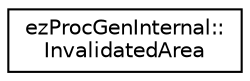 digraph "Graphical Class Hierarchy"
{
 // LATEX_PDF_SIZE
  edge [fontname="Helvetica",fontsize="10",labelfontname="Helvetica",labelfontsize="10"];
  node [fontname="Helvetica",fontsize="10",shape=record];
  rankdir="LR";
  Node0 [label="ezProcGenInternal::\lInvalidatedArea",height=0.2,width=0.4,color="black", fillcolor="white", style="filled",URL="$d0/d7b/structez_proc_gen_internal_1_1_invalidated_area.htm",tooltip=" "];
}
